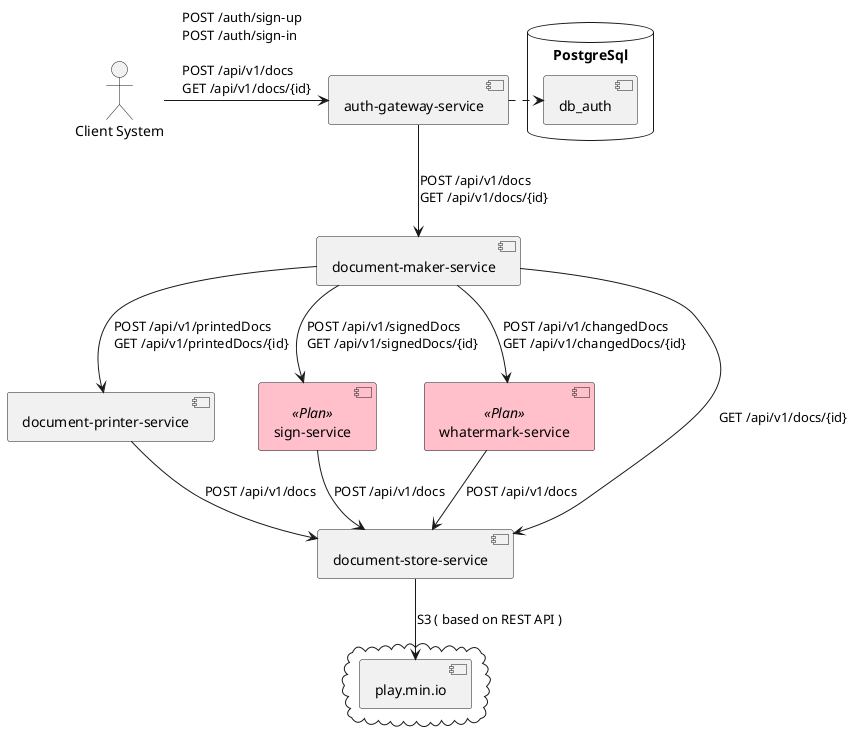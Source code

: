 @startuml

skinparam component {
  backgroundColor<<Plan>> Pink
}

"Client System" as cs
[auth-gateway-service] as ags

database "PostgreSql" {
  [db_auth] as auth
}

[document-maker-service] as dms
[document-printer-service] as dps
[sign-service] <<Plan>> as ss
[whatermark-service] <<Plan>> as ws
[document-store-service] as dss

cloud {
  [play.min.io] as minio
}

cs -right-> ags : POST /auth/sign-up\lPOST /auth/sign-in\l\lPOST /api/v1/docs\lGET /api/v1/docs/{id}
ags .right.> auth

ags -down-> dms : POST /api/v1/docs\lGET /api/v1/docs/{id}

dms -down-> dps : POST /api/v1/printedDocs\lGET /api/v1/printedDocs/{id}
dms -down-> ss : POST /api/v1/signedDocs\lGET /api/v1/signedDocs/{id}
dms -down-> ws : POST /api/v1/changedDocs\lGET /api/v1/changedDocs/{id}
dms -down-> dss : GET /api/v1/docs/{id}


dps --> dss : POST /api/v1/docs
ws --> dss : POST /api/v1/docs
ss --> dss : POST /api/v1/docs

dss --> minio : S3 ( based on REST API )

@enduml